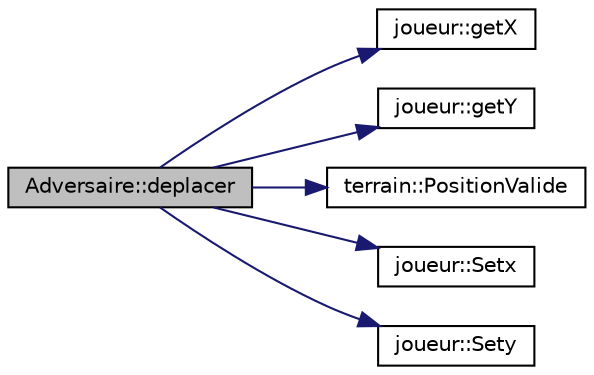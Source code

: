 digraph "Adversaire::deplacer"
{
 // LATEX_PDF_SIZE
  edge [fontname="Helvetica",fontsize="10",labelfontname="Helvetica",labelfontsize="10"];
  node [fontname="Helvetica",fontsize="10",shape=record];
  rankdir="LR";
  Node1 [label="Adversaire::deplacer",height=0.2,width=0.4,color="black", fillcolor="grey75", style="filled", fontcolor="black",tooltip="deplace le joueur j dans une direction donné"];
  Node1 -> Node2 [color="midnightblue",fontsize="10",style="solid",fontname="Helvetica"];
  Node2 [label="joueur::getX",height=0.2,width=0.4,color="black", fillcolor="white", style="filled",URL="$classjoueur.html#ac2092f62ef1098554a9c1f8d8c17652e",tooltip="réupère x"];
  Node1 -> Node3 [color="midnightblue",fontsize="10",style="solid",fontname="Helvetica"];
  Node3 [label="joueur::getY",height=0.2,width=0.4,color="black", fillcolor="white", style="filled",URL="$classjoueur.html#a970f12e6816e71032a91611ee8a51a96",tooltip="récupère y"];
  Node1 -> Node4 [color="midnightblue",fontsize="10",style="solid",fontname="Helvetica"];
  Node4 [label="terrain::PositionValide",height=0.2,width=0.4,color="black", fillcolor="white", style="filled",URL="$classterrain.html#a54d1c0bd769541db3509efe843bc0845",tooltip="vérifie si la position est valide"];
  Node1 -> Node5 [color="midnightblue",fontsize="10",style="solid",fontname="Helvetica"];
  Node5 [label="joueur::Setx",height=0.2,width=0.4,color="black", fillcolor="white", style="filled",URL="$classjoueur.html#ad0725917b5ae7532c3a517282cf342e9",tooltip="défini x"];
  Node1 -> Node6 [color="midnightblue",fontsize="10",style="solid",fontname="Helvetica"];
  Node6 [label="joueur::Sety",height=0.2,width=0.4,color="black", fillcolor="white", style="filled",URL="$classjoueur.html#a4301218b5e964987b2d6c03a8b2cf81f",tooltip="défini y"];
}

